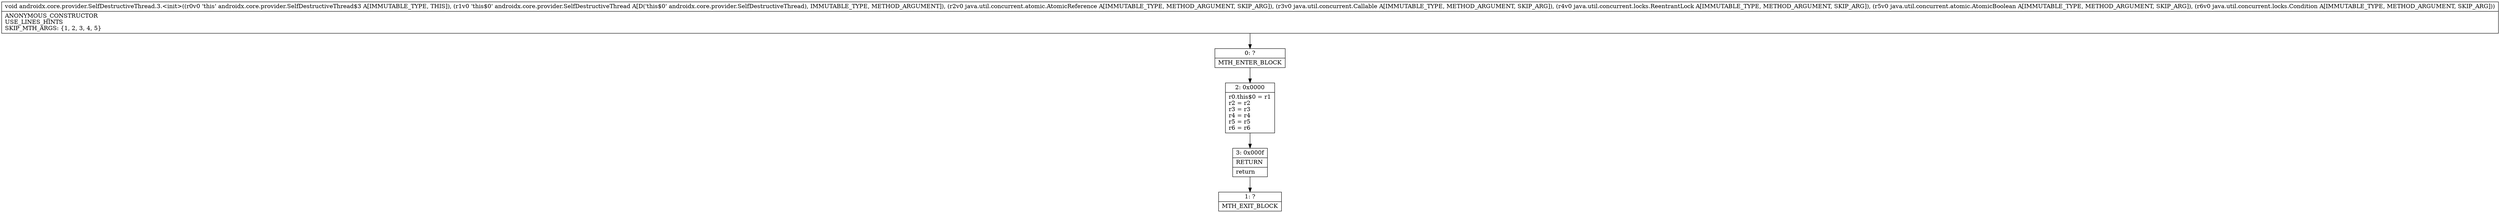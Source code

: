 digraph "CFG forandroidx.core.provider.SelfDestructiveThread.3.\<init\>(Landroidx\/core\/provider\/SelfDestructiveThread;Ljava\/util\/concurrent\/atomic\/AtomicReference;Ljava\/util\/concurrent\/Callable;Ljava\/util\/concurrent\/locks\/ReentrantLock;Ljava\/util\/concurrent\/atomic\/AtomicBoolean;Ljava\/util\/concurrent\/locks\/Condition;)V" {
Node_0 [shape=record,label="{0\:\ ?|MTH_ENTER_BLOCK\l}"];
Node_2 [shape=record,label="{2\:\ 0x0000|r0.this$0 = r1\lr2 = r2\lr3 = r3\lr4 = r4\lr5 = r5\lr6 = r6\l}"];
Node_3 [shape=record,label="{3\:\ 0x000f|RETURN\l|return\l}"];
Node_1 [shape=record,label="{1\:\ ?|MTH_EXIT_BLOCK\l}"];
MethodNode[shape=record,label="{void androidx.core.provider.SelfDestructiveThread.3.\<init\>((r0v0 'this' androidx.core.provider.SelfDestructiveThread$3 A[IMMUTABLE_TYPE, THIS]), (r1v0 'this$0' androidx.core.provider.SelfDestructiveThread A[D('this$0' androidx.core.provider.SelfDestructiveThread), IMMUTABLE_TYPE, METHOD_ARGUMENT]), (r2v0 java.util.concurrent.atomic.AtomicReference A[IMMUTABLE_TYPE, METHOD_ARGUMENT, SKIP_ARG]), (r3v0 java.util.concurrent.Callable A[IMMUTABLE_TYPE, METHOD_ARGUMENT, SKIP_ARG]), (r4v0 java.util.concurrent.locks.ReentrantLock A[IMMUTABLE_TYPE, METHOD_ARGUMENT, SKIP_ARG]), (r5v0 java.util.concurrent.atomic.AtomicBoolean A[IMMUTABLE_TYPE, METHOD_ARGUMENT, SKIP_ARG]), (r6v0 java.util.concurrent.locks.Condition A[IMMUTABLE_TYPE, METHOD_ARGUMENT, SKIP_ARG]))  | ANONYMOUS_CONSTRUCTOR\lUSE_LINES_HINTS\lSKIP_MTH_ARGS: \{1, 2, 3, 4, 5\}\l}"];
MethodNode -> Node_0;Node_0 -> Node_2;
Node_2 -> Node_3;
Node_3 -> Node_1;
}

